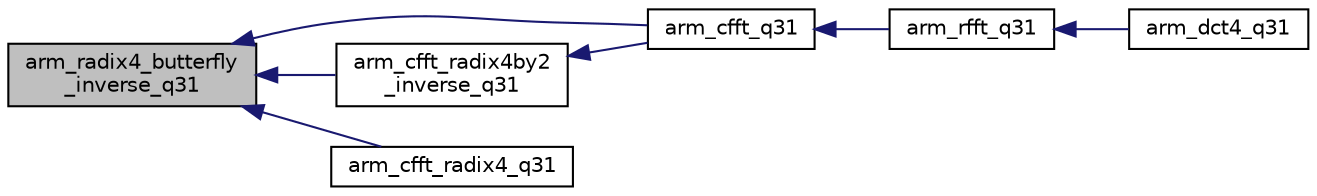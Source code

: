 digraph "arm_radix4_butterfly_inverse_q31"
{
  edge [fontname="Helvetica",fontsize="10",labelfontname="Helvetica",labelfontsize="10"];
  node [fontname="Helvetica",fontsize="10",shape=record];
  rankdir="LR";
  Node18 [label="arm_radix4_butterfly\l_inverse_q31",height=0.2,width=0.4,color="black", fillcolor="grey75", style="filled", fontcolor="black"];
  Node18 -> Node19 [dir="back",color="midnightblue",fontsize="10",style="solid",fontname="Helvetica"];
  Node19 [label="arm_cfft_q31",height=0.2,width=0.4,color="black", fillcolor="white", style="filled",URL="$group___complex_f_f_t.html#ga5a0008bd997ab6e2e299ef2fb272fb4b",tooltip="Processing function for the fixed-point complex FFT in Q31 format. "];
  Node19 -> Node20 [dir="back",color="midnightblue",fontsize="10",style="solid",fontname="Helvetica"];
  Node20 [label="arm_rfft_q31",height=0.2,width=0.4,color="black", fillcolor="white", style="filled",URL="$group___real_f_f_t.html#gabaeab5646aeea9844e6d42ca8c73fe3a",tooltip="Processing function for the Q31 RFFT/RIFFT. "];
  Node20 -> Node21 [dir="back",color="midnightblue",fontsize="10",style="solid",fontname="Helvetica"];
  Node21 [label="arm_dct4_q31",height=0.2,width=0.4,color="black", fillcolor="white", style="filled",URL="$group___d_c_t4___i_d_c_t4.html#gad04d0baab6ed081d8e8afe02538eb80b",tooltip="Processing function for the Q31 DCT4/IDCT4. "];
  Node18 -> Node22 [dir="back",color="midnightblue",fontsize="10",style="solid",fontname="Helvetica"];
  Node22 [label="arm_cfft_radix4by2\l_inverse_q31",height=0.2,width=0.4,color="black", fillcolor="white", style="filled",URL="$arm__cfft__q31_8c.html#a3f3ae10bc2057cc1360abfa25f224c8c"];
  Node22 -> Node19 [dir="back",color="midnightblue",fontsize="10",style="solid",fontname="Helvetica"];
  Node18 -> Node23 [dir="back",color="midnightblue",fontsize="10",style="solid",fontname="Helvetica"];
  Node23 [label="arm_cfft_radix4_q31",height=0.2,width=0.4,color="black", fillcolor="white", style="filled",URL="$group___complex_f_f_t.html#gafde3ee1f58cf393b45a9073174fff548",tooltip="Processing function for the Q31 CFFT/CIFFT. "];
}
